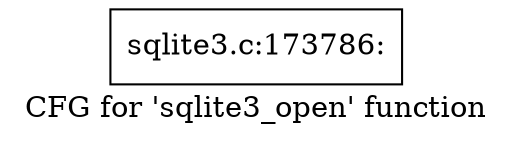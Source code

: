 digraph "CFG for 'sqlite3_open' function" {
	label="CFG for 'sqlite3_open' function";

	Node0x55c0f6a77890 [shape=record,label="{sqlite3.c:173786:}"];
}
